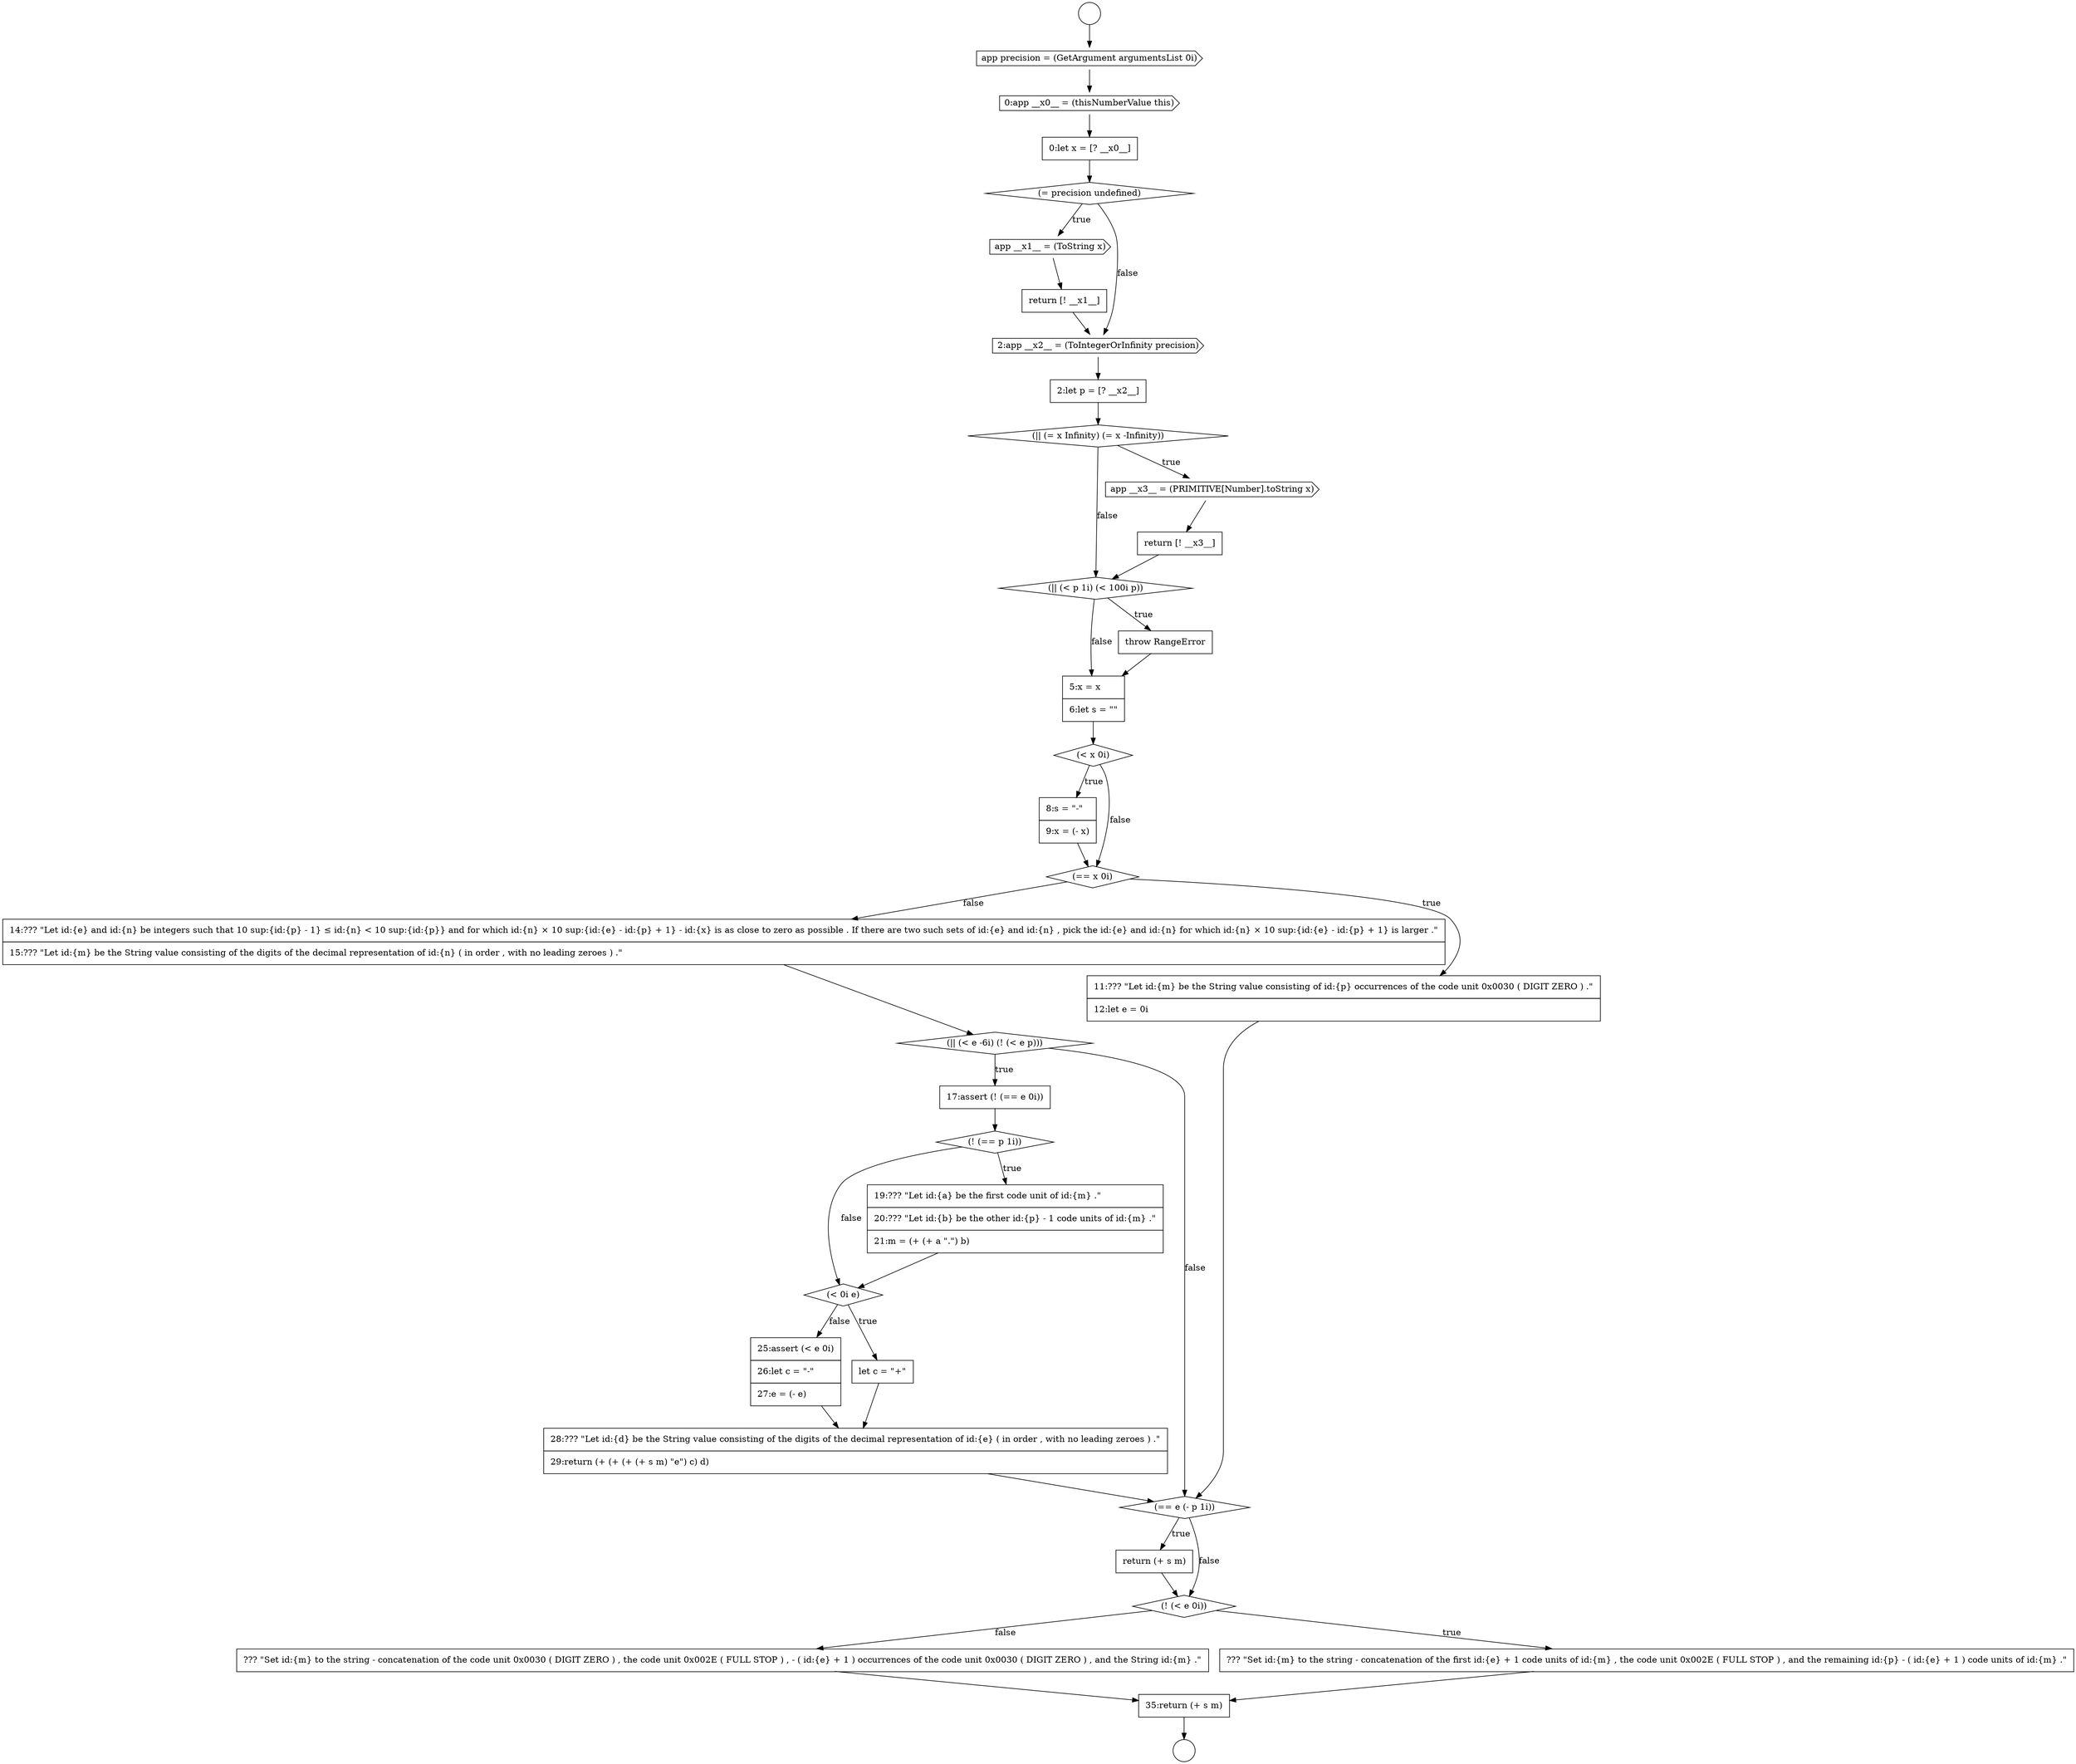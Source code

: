 digraph {
  node12975 [shape=diamond, label=<<font color="black">(|| (= x Infinity) (= x -Infinity))</font>> color="black" fillcolor="white" style=filled]
  node12971 [shape=cds, label=<<font color="black">app __x1__ = (ToString x)</font>> color="black" fillcolor="white" style=filled]
  node12992 [shape=none, margin=0, label=<<font color="black">
    <table border="0" cellborder="1" cellspacing="0" cellpadding="10">
      <tr><td align="left">25:assert (&lt; e 0i)</td></tr>
      <tr><td align="left">26:let c = &quot;-&quot;</td></tr>
      <tr><td align="left">27:e = (- e)</td></tr>
    </table>
  </font>> color="black" fillcolor="white" style=filled]
  node12993 [shape=none, margin=0, label=<<font color="black">
    <table border="0" cellborder="1" cellspacing="0" cellpadding="10">
      <tr><td align="left">28:??? &quot;Let id:{d} be the String value consisting of the digits of the decimal representation of id:{e} ( in order , with no leading zeroes ) .&quot;</td></tr>
      <tr><td align="left">29:return (+ (+ (+ (+ s m) &quot;e&quot;) c) d)</td></tr>
    </table>
  </font>> color="black" fillcolor="white" style=filled]
  node12988 [shape=diamond, label=<<font color="black">(! (== p 1i))</font>> color="black" fillcolor="white" style=filled]
  node12981 [shape=diamond, label=<<font color="black">(&lt; x 0i)</font>> color="black" fillcolor="white" style=filled]
  node12985 [shape=none, margin=0, label=<<font color="black">
    <table border="0" cellborder="1" cellspacing="0" cellpadding="10">
      <tr><td align="left">14:??? &quot;Let id:{e} and id:{n} be integers such that 10 sup:{id:{p} - 1} &le; id:{n} &lt; 10 sup:{id:{p}} and for which id:{n} &times; 10 sup:{id:{e} - id:{p} + 1} - id:{x} is as close to zero as possible . If there are two such sets of id:{e} and id:{n} , pick the id:{e} and id:{n} for which id:{n} &times; 10 sup:{id:{e} - id:{p} + 1} is larger .&quot;</td></tr>
      <tr><td align="left">15:??? &quot;Let id:{m} be the String value consisting of the digits of the decimal representation of id:{n} ( in order , with no leading zeroes ) .&quot;</td></tr>
    </table>
  </font>> color="black" fillcolor="white" style=filled]
  node12970 [shape=diamond, label=<<font color="black">(= precision undefined)</font>> color="black" fillcolor="white" style=filled]
  node12991 [shape=none, margin=0, label=<<font color="black">
    <table border="0" cellborder="1" cellspacing="0" cellpadding="10">
      <tr><td align="left">let c = &quot;+&quot;</td></tr>
    </table>
  </font>> color="black" fillcolor="white" style=filled]
  node12982 [shape=none, margin=0, label=<<font color="black">
    <table border="0" cellborder="1" cellspacing="0" cellpadding="10">
      <tr><td align="left">8:s = &quot;-&quot;</td></tr>
      <tr><td align="left">9:x = (- x)</td></tr>
    </table>
  </font>> color="black" fillcolor="white" style=filled]
  node12986 [shape=diamond, label=<<font color="black">(|| (&lt; e -6i) (! (&lt; e p)))</font>> color="black" fillcolor="white" style=filled]
  node12990 [shape=diamond, label=<<font color="black">(&lt; 0i e)</font>> color="black" fillcolor="white" style=filled]
  node12973 [shape=cds, label=<<font color="black">2:app __x2__ = (ToIntegerOrInfinity precision)</font>> color="black" fillcolor="white" style=filled]
  node12978 [shape=diamond, label=<<font color="black">(|| (&lt; p 1i) (&lt; 100i p))</font>> color="black" fillcolor="white" style=filled]
  node12968 [shape=cds, label=<<font color="black">0:app __x0__ = (thisNumberValue this)</font>> color="black" fillcolor="white" style=filled]
  node12980 [shape=none, margin=0, label=<<font color="black">
    <table border="0" cellborder="1" cellspacing="0" cellpadding="10">
      <tr><td align="left">5:x = x</td></tr>
      <tr><td align="left">6:let s = &quot;&quot;</td></tr>
    </table>
  </font>> color="black" fillcolor="white" style=filled]
  node12976 [shape=cds, label=<<font color="black">app __x3__ = (PRIMITIVE[Number].toString x)</font>> color="black" fillcolor="white" style=filled]
  node12989 [shape=none, margin=0, label=<<font color="black">
    <table border="0" cellborder="1" cellspacing="0" cellpadding="10">
      <tr><td align="left">19:??? &quot;Let id:{a} be the first code unit of id:{m} .&quot;</td></tr>
      <tr><td align="left">20:??? &quot;Let id:{b} be the other id:{p} - 1 code units of id:{m} .&quot;</td></tr>
      <tr><td align="left">21:m = (+ (+ a &quot;.&quot;) b)</td></tr>
    </table>
  </font>> color="black" fillcolor="white" style=filled]
  node12972 [shape=none, margin=0, label=<<font color="black">
    <table border="0" cellborder="1" cellspacing="0" cellpadding="10">
      <tr><td align="left">return [! __x1__]</td></tr>
    </table>
  </font>> color="black" fillcolor="white" style=filled]
  node12965 [shape=circle label=" " color="black" fillcolor="white" style=filled]
  node12998 [shape=none, margin=0, label=<<font color="black">
    <table border="0" cellborder="1" cellspacing="0" cellpadding="10">
      <tr><td align="left">??? &quot;Set id:{m} to the string - concatenation of the code unit 0x0030 ( DIGIT ZERO ) , the code unit 0x002E ( FULL STOP ) , - ( id:{e} + 1 ) occurrences of the code unit 0x0030 ( DIGIT ZERO ) , and the String id:{m} .&quot;</td></tr>
    </table>
  </font>> color="black" fillcolor="white" style=filled]
  node12966 [shape=circle label=" " color="black" fillcolor="white" style=filled]
  node12987 [shape=none, margin=0, label=<<font color="black">
    <table border="0" cellborder="1" cellspacing="0" cellpadding="10">
      <tr><td align="left">17:assert (! (== e 0i))</td></tr>
    </table>
  </font>> color="black" fillcolor="white" style=filled]
  node12974 [shape=none, margin=0, label=<<font color="black">
    <table border="0" cellborder="1" cellspacing="0" cellpadding="10">
      <tr><td align="left">2:let p = [? __x2__]</td></tr>
    </table>
  </font>> color="black" fillcolor="white" style=filled]
  node12967 [shape=cds, label=<<font color="black">app precision = (GetArgument argumentsList 0i)</font>> color="black" fillcolor="white" style=filled]
  node12977 [shape=none, margin=0, label=<<font color="black">
    <table border="0" cellborder="1" cellspacing="0" cellpadding="10">
      <tr><td align="left">return [! __x3__]</td></tr>
    </table>
  </font>> color="black" fillcolor="white" style=filled]
  node12994 [shape=diamond, label=<<font color="black">(== e (- p 1i))</font>> color="black" fillcolor="white" style=filled]
  node12999 [shape=none, margin=0, label=<<font color="black">
    <table border="0" cellborder="1" cellspacing="0" cellpadding="10">
      <tr><td align="left">35:return (+ s m)</td></tr>
    </table>
  </font>> color="black" fillcolor="white" style=filled]
  node12969 [shape=none, margin=0, label=<<font color="black">
    <table border="0" cellborder="1" cellspacing="0" cellpadding="10">
      <tr><td align="left">0:let x = [? __x0__]</td></tr>
    </table>
  </font>> color="black" fillcolor="white" style=filled]
  node12979 [shape=none, margin=0, label=<<font color="black">
    <table border="0" cellborder="1" cellspacing="0" cellpadding="10">
      <tr><td align="left">throw RangeError</td></tr>
    </table>
  </font>> color="black" fillcolor="white" style=filled]
  node12995 [shape=none, margin=0, label=<<font color="black">
    <table border="0" cellborder="1" cellspacing="0" cellpadding="10">
      <tr><td align="left">return (+ s m)</td></tr>
    </table>
  </font>> color="black" fillcolor="white" style=filled]
  node12983 [shape=diamond, label=<<font color="black">(== x 0i)</font>> color="black" fillcolor="white" style=filled]
  node12996 [shape=diamond, label=<<font color="black">(! (&lt; e 0i))</font>> color="black" fillcolor="white" style=filled]
  node12984 [shape=none, margin=0, label=<<font color="black">
    <table border="0" cellborder="1" cellspacing="0" cellpadding="10">
      <tr><td align="left">11:??? &quot;Let id:{m} be the String value consisting of id:{p} occurrences of the code unit 0x0030 ( DIGIT ZERO ) .&quot;</td></tr>
      <tr><td align="left">12:let e = 0i</td></tr>
    </table>
  </font>> color="black" fillcolor="white" style=filled]
  node12997 [shape=none, margin=0, label=<<font color="black">
    <table border="0" cellborder="1" cellspacing="0" cellpadding="10">
      <tr><td align="left">??? &quot;Set id:{m} to the string - concatenation of the first id:{e} + 1 code units of id:{m} , the code unit 0x002E ( FULL STOP ) , and the remaining id:{p} - ( id:{e} + 1 ) code units of id:{m} .&quot;</td></tr>
    </table>
  </font>> color="black" fillcolor="white" style=filled]
  node12980 -> node12981 [ color="black"]
  node12970 -> node12971 [label=<<font color="black">true</font>> color="black"]
  node12970 -> node12973 [label=<<font color="black">false</font>> color="black"]
  node12995 -> node12996 [ color="black"]
  node12997 -> node12999 [ color="black"]
  node12968 -> node12969 [ color="black"]
  node12999 -> node12966 [ color="black"]
  node12973 -> node12974 [ color="black"]
  node12969 -> node12970 [ color="black"]
  node12984 -> node12994 [ color="black"]
  node12996 -> node12997 [label=<<font color="black">true</font>> color="black"]
  node12996 -> node12998 [label=<<font color="black">false</font>> color="black"]
  node12998 -> node12999 [ color="black"]
  node12986 -> node12987 [label=<<font color="black">true</font>> color="black"]
  node12986 -> node12994 [label=<<font color="black">false</font>> color="black"]
  node12991 -> node12993 [ color="black"]
  node12988 -> node12989 [label=<<font color="black">true</font>> color="black"]
  node12988 -> node12990 [label=<<font color="black">false</font>> color="black"]
  node12987 -> node12988 [ color="black"]
  node12992 -> node12993 [ color="black"]
  node12982 -> node12983 [ color="black"]
  node12974 -> node12975 [ color="black"]
  node12977 -> node12978 [ color="black"]
  node12985 -> node12986 [ color="black"]
  node12976 -> node12977 [ color="black"]
  node12983 -> node12984 [label=<<font color="black">true</font>> color="black"]
  node12983 -> node12985 [label=<<font color="black">false</font>> color="black"]
  node12975 -> node12976 [label=<<font color="black">true</font>> color="black"]
  node12975 -> node12978 [label=<<font color="black">false</font>> color="black"]
  node12993 -> node12994 [ color="black"]
  node12989 -> node12990 [ color="black"]
  node12994 -> node12995 [label=<<font color="black">true</font>> color="black"]
  node12994 -> node12996 [label=<<font color="black">false</font>> color="black"]
  node12967 -> node12968 [ color="black"]
  node12990 -> node12991 [label=<<font color="black">true</font>> color="black"]
  node12990 -> node12992 [label=<<font color="black">false</font>> color="black"]
  node12981 -> node12982 [label=<<font color="black">true</font>> color="black"]
  node12981 -> node12983 [label=<<font color="black">false</font>> color="black"]
  node12978 -> node12979 [label=<<font color="black">true</font>> color="black"]
  node12978 -> node12980 [label=<<font color="black">false</font>> color="black"]
  node12971 -> node12972 [ color="black"]
  node12965 -> node12967 [ color="black"]
  node12972 -> node12973 [ color="black"]
  node12979 -> node12980 [ color="black"]
}

